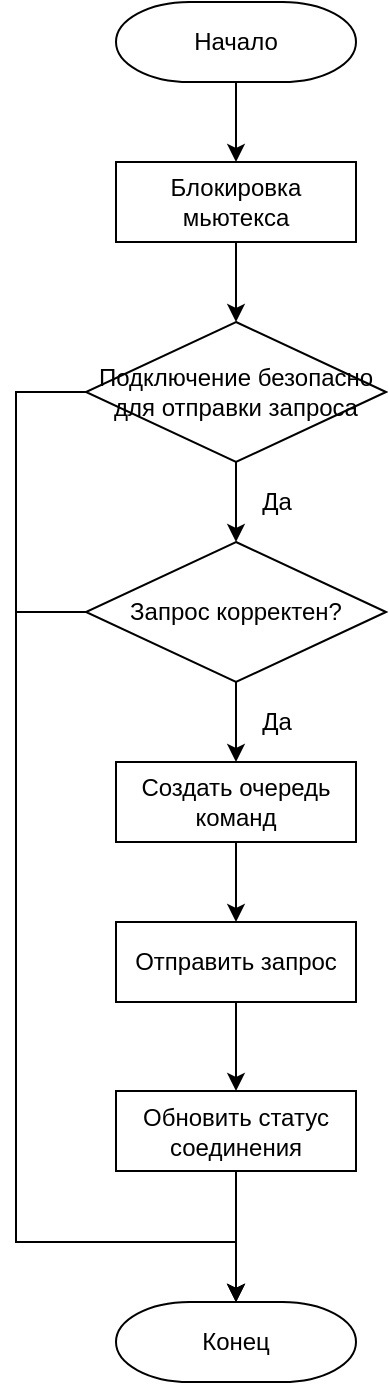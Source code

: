 <mxfile version="13.9.9" type="device"><diagram id="gliHLvQFvIHydyBWGM-A" name="Страница 1"><mxGraphModel dx="1221" dy="705" grid="1" gridSize="10" guides="1" tooltips="1" connect="1" arrows="1" fold="1" page="1" pageScale="1" pageWidth="827" pageHeight="1169" math="0" shadow="0"><root><mxCell id="0"/><mxCell id="1" parent="0"/><mxCell id="k-T3QM_nEGs3dEqhVsLz-6" style="edgeStyle=orthogonalEdgeStyle;rounded=0;orthogonalLoop=1;jettySize=auto;html=1;exitX=0.5;exitY=1;exitDx=0;exitDy=0;exitPerimeter=0;entryX=0.5;entryY=0;entryDx=0;entryDy=0;" edge="1" parent="1" source="k-T3QM_nEGs3dEqhVsLz-3" target="k-T3QM_nEGs3dEqhVsLz-5"><mxGeometry relative="1" as="geometry"/></mxCell><mxCell id="k-T3QM_nEGs3dEqhVsLz-3" value="Начало" style="strokeWidth=1;html=1;shape=mxgraph.flowchart.terminator;whiteSpace=wrap;" vertex="1" parent="1"><mxGeometry x="160" width="120" height="40" as="geometry"/></mxCell><mxCell id="k-T3QM_nEGs3dEqhVsLz-7" style="edgeStyle=orthogonalEdgeStyle;rounded=0;orthogonalLoop=1;jettySize=auto;html=1;exitX=0.5;exitY=1;exitDx=0;exitDy=0;entryX=0.5;entryY=0;entryDx=0;entryDy=0;" edge="1" parent="1" source="k-T3QM_nEGs3dEqhVsLz-5"><mxGeometry relative="1" as="geometry"><mxPoint x="220" y="160" as="targetPoint"/></mxGeometry></mxCell><mxCell id="k-T3QM_nEGs3dEqhVsLz-5" value="Блокировка мьютекса" style="rounded=0;whiteSpace=wrap;html=1;" vertex="1" parent="1"><mxGeometry x="160" y="80" width="120" height="40" as="geometry"/></mxCell><mxCell id="k-T3QM_nEGs3dEqhVsLz-14" style="edgeStyle=orthogonalEdgeStyle;rounded=0;orthogonalLoop=1;jettySize=auto;html=1;exitX=0.5;exitY=1;exitDx=0;exitDy=0;exitPerimeter=0;entryX=0.5;entryY=0;entryDx=0;entryDy=0;entryPerimeter=0;" edge="1" parent="1" source="k-T3QM_nEGs3dEqhVsLz-8" target="k-T3QM_nEGs3dEqhVsLz-9"><mxGeometry relative="1" as="geometry"/></mxCell><mxCell id="k-T3QM_nEGs3dEqhVsLz-19" style="edgeStyle=orthogonalEdgeStyle;rounded=0;orthogonalLoop=1;jettySize=auto;html=1;exitX=0;exitY=0.5;exitDx=0;exitDy=0;exitPerimeter=0;entryX=0.5;entryY=0;entryDx=0;entryDy=0;entryPerimeter=0;" edge="1" parent="1" source="k-T3QM_nEGs3dEqhVsLz-8" target="k-T3QM_nEGs3dEqhVsLz-13"><mxGeometry relative="1" as="geometry"><Array as="points"><mxPoint x="110" y="195"/><mxPoint x="110" y="620"/><mxPoint x="220" y="620"/></Array></mxGeometry></mxCell><mxCell id="k-T3QM_nEGs3dEqhVsLz-8" value="Подключение безопасно для отправки запроса" style="strokeWidth=1;html=1;shape=mxgraph.flowchart.decision;whiteSpace=wrap;" vertex="1" parent="1"><mxGeometry x="145" y="160" width="150" height="70" as="geometry"/></mxCell><mxCell id="k-T3QM_nEGs3dEqhVsLz-15" style="edgeStyle=orthogonalEdgeStyle;rounded=0;orthogonalLoop=1;jettySize=auto;html=1;exitX=0.5;exitY=1;exitDx=0;exitDy=0;exitPerimeter=0;entryX=0.5;entryY=0;entryDx=0;entryDy=0;" edge="1" parent="1" source="k-T3QM_nEGs3dEqhVsLz-9" target="k-T3QM_nEGs3dEqhVsLz-10"><mxGeometry relative="1" as="geometry"/></mxCell><mxCell id="k-T3QM_nEGs3dEqhVsLz-22" style="edgeStyle=orthogonalEdgeStyle;rounded=0;orthogonalLoop=1;jettySize=auto;html=1;exitX=0;exitY=0.5;exitDx=0;exitDy=0;exitPerimeter=0;entryX=0.5;entryY=0;entryDx=0;entryDy=0;entryPerimeter=0;" edge="1" parent="1" source="k-T3QM_nEGs3dEqhVsLz-9" target="k-T3QM_nEGs3dEqhVsLz-13"><mxGeometry relative="1" as="geometry"><Array as="points"><mxPoint x="110" y="305"/><mxPoint x="110" y="620"/><mxPoint x="220" y="620"/></Array></mxGeometry></mxCell><mxCell id="k-T3QM_nEGs3dEqhVsLz-9" value="Запрос корректен?" style="strokeWidth=1;html=1;shape=mxgraph.flowchart.decision;whiteSpace=wrap;" vertex="1" parent="1"><mxGeometry x="145" y="270" width="150" height="70" as="geometry"/></mxCell><mxCell id="k-T3QM_nEGs3dEqhVsLz-16" style="edgeStyle=orthogonalEdgeStyle;rounded=0;orthogonalLoop=1;jettySize=auto;html=1;exitX=0.5;exitY=1;exitDx=0;exitDy=0;entryX=0.5;entryY=0;entryDx=0;entryDy=0;" edge="1" parent="1" source="k-T3QM_nEGs3dEqhVsLz-10" target="k-T3QM_nEGs3dEqhVsLz-11"><mxGeometry relative="1" as="geometry"/></mxCell><mxCell id="k-T3QM_nEGs3dEqhVsLz-10" value="Создать очередь команд" style="rounded=0;whiteSpace=wrap;html=1;" vertex="1" parent="1"><mxGeometry x="160" y="380" width="120" height="40" as="geometry"/></mxCell><mxCell id="k-T3QM_nEGs3dEqhVsLz-17" style="edgeStyle=orthogonalEdgeStyle;rounded=0;orthogonalLoop=1;jettySize=auto;html=1;exitX=0.5;exitY=1;exitDx=0;exitDy=0;entryX=0.5;entryY=0;entryDx=0;entryDy=0;" edge="1" parent="1" source="k-T3QM_nEGs3dEqhVsLz-11" target="k-T3QM_nEGs3dEqhVsLz-12"><mxGeometry relative="1" as="geometry"/></mxCell><mxCell id="k-T3QM_nEGs3dEqhVsLz-11" value="Отправить запрос" style="rounded=0;whiteSpace=wrap;html=1;" vertex="1" parent="1"><mxGeometry x="160" y="460" width="120" height="40" as="geometry"/></mxCell><mxCell id="k-T3QM_nEGs3dEqhVsLz-18" style="edgeStyle=orthogonalEdgeStyle;rounded=0;orthogonalLoop=1;jettySize=auto;html=1;exitX=0.5;exitY=1;exitDx=0;exitDy=0;entryX=0.5;entryY=0;entryDx=0;entryDy=0;entryPerimeter=0;" edge="1" parent="1" source="k-T3QM_nEGs3dEqhVsLz-12" target="k-T3QM_nEGs3dEqhVsLz-13"><mxGeometry relative="1" as="geometry"/></mxCell><mxCell id="k-T3QM_nEGs3dEqhVsLz-12" value="Обновить статус соединения" style="rounded=0;whiteSpace=wrap;html=1;" vertex="1" parent="1"><mxGeometry x="160" y="544.5" width="120" height="40" as="geometry"/></mxCell><mxCell id="k-T3QM_nEGs3dEqhVsLz-13" value="Конец" style="strokeWidth=1;html=1;shape=mxgraph.flowchart.terminator;whiteSpace=wrap;" vertex="1" parent="1"><mxGeometry x="160" y="650" width="120" height="40" as="geometry"/></mxCell><mxCell id="k-T3QM_nEGs3dEqhVsLz-21" value="Да" style="text;html=1;align=center;verticalAlign=middle;resizable=0;points=[];autosize=1;" vertex="1" parent="1"><mxGeometry x="225" y="240" width="30" height="20" as="geometry"/></mxCell><mxCell id="k-T3QM_nEGs3dEqhVsLz-23" value="Да" style="text;html=1;align=center;verticalAlign=middle;resizable=0;points=[];autosize=1;" vertex="1" parent="1"><mxGeometry x="225" y="350" width="30" height="20" as="geometry"/></mxCell></root></mxGraphModel></diagram></mxfile>